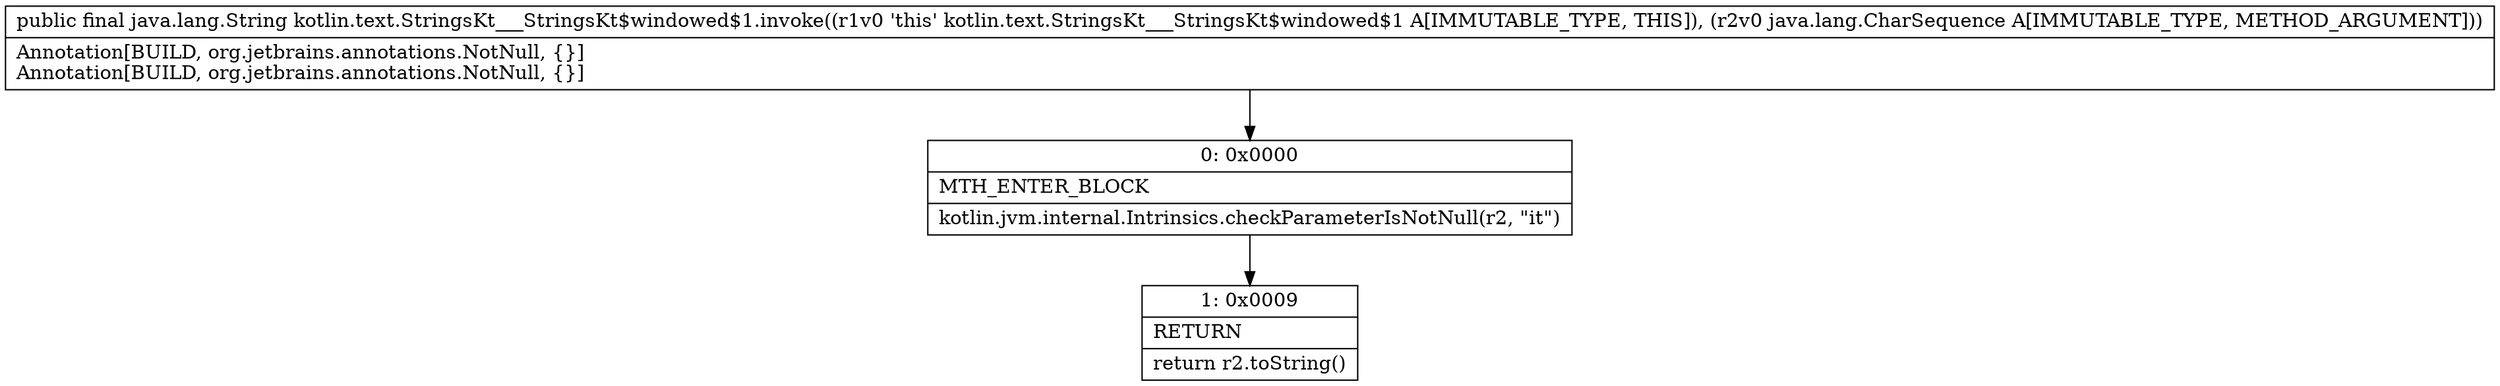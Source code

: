 digraph "CFG forkotlin.text.StringsKt___StringsKt$windowed$1.invoke(Ljava\/lang\/CharSequence;)Ljava\/lang\/String;" {
Node_0 [shape=record,label="{0\:\ 0x0000|MTH_ENTER_BLOCK\l|kotlin.jvm.internal.Intrinsics.checkParameterIsNotNull(r2, \"it\")\l}"];
Node_1 [shape=record,label="{1\:\ 0x0009|RETURN\l|return r2.toString()\l}"];
MethodNode[shape=record,label="{public final java.lang.String kotlin.text.StringsKt___StringsKt$windowed$1.invoke((r1v0 'this' kotlin.text.StringsKt___StringsKt$windowed$1 A[IMMUTABLE_TYPE, THIS]), (r2v0 java.lang.CharSequence A[IMMUTABLE_TYPE, METHOD_ARGUMENT]))  | Annotation[BUILD, org.jetbrains.annotations.NotNull, \{\}]\lAnnotation[BUILD, org.jetbrains.annotations.NotNull, \{\}]\l}"];
MethodNode -> Node_0;
Node_0 -> Node_1;
}

